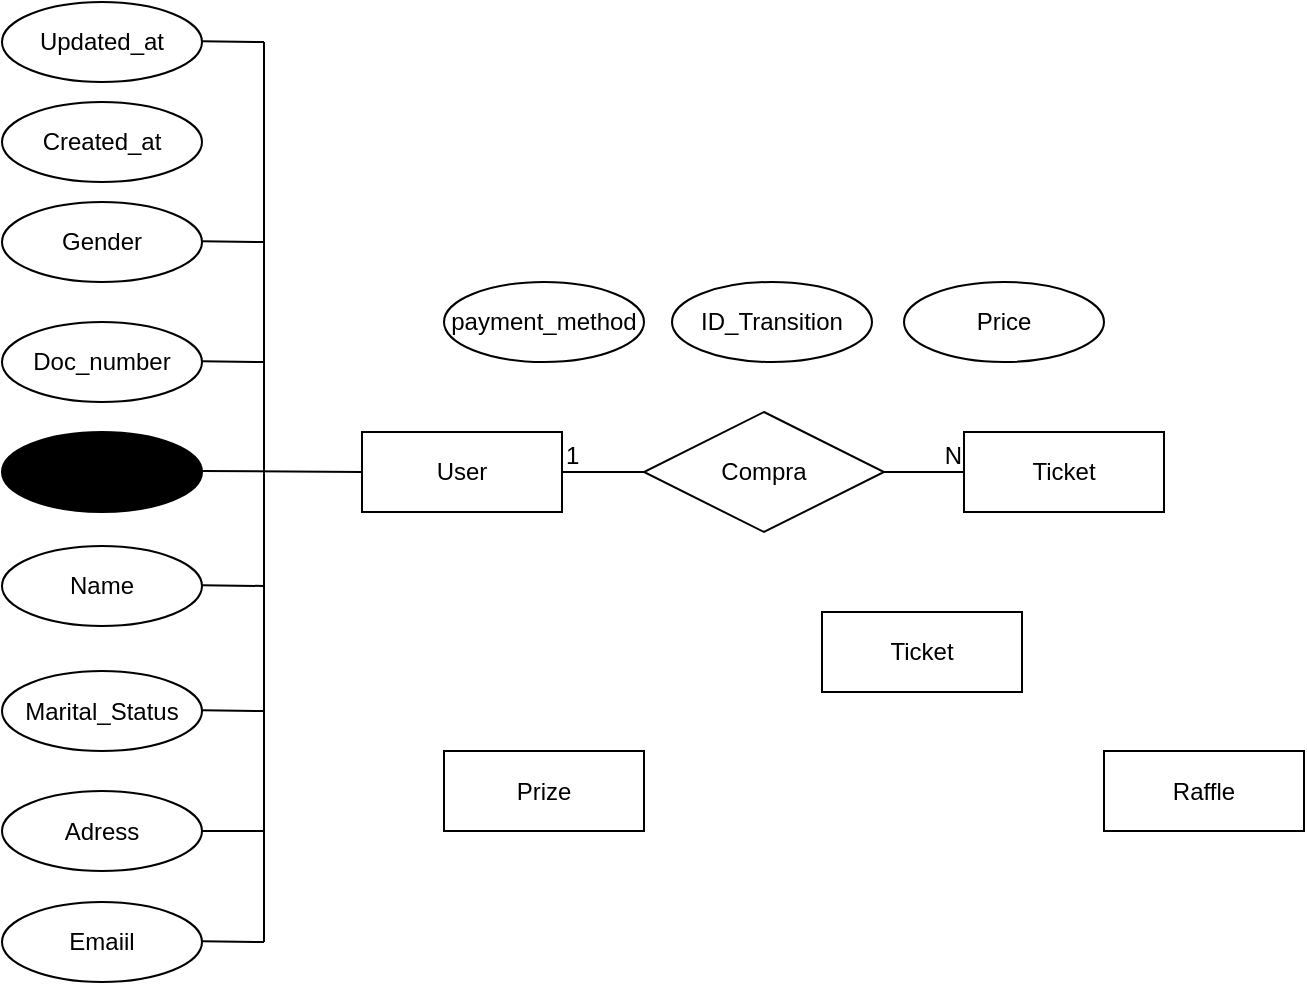 <mxfile version="21.5.1" type="device">
  <diagram id="C5RBs43oDa-KdzZeNtuy" name="Page-1">
    <mxGraphModel dx="662" dy="690" grid="1" gridSize="10" guides="1" tooltips="1" connect="1" arrows="1" fold="1" page="1" pageScale="1" pageWidth="827" pageHeight="1169" math="0" shadow="0">
      <root>
        <mxCell id="WIyWlLk6GJQsqaUBKTNV-0" />
        <mxCell id="WIyWlLk6GJQsqaUBKTNV-1" parent="WIyWlLk6GJQsqaUBKTNV-0" />
        <mxCell id="WIyWlLk6GJQsqaUBKTNV-2" value="" style="rounded=0;html=1;jettySize=auto;orthogonalLoop=1;fontSize=11;endArrow=block;endFill=0;endSize=8;strokeWidth=1;shadow=0;labelBackgroundColor=none;edgeStyle=orthogonalEdgeStyle;" parent="WIyWlLk6GJQsqaUBKTNV-1" source="WIyWlLk6GJQsqaUBKTNV-3" edge="1">
          <mxGeometry relative="1" as="geometry">
            <mxPoint x="334" y="285" as="targetPoint" />
          </mxGeometry>
        </mxCell>
        <mxCell id="WIyWlLk6GJQsqaUBKTNV-4" value="Yes" style="rounded=0;html=1;jettySize=auto;orthogonalLoop=1;fontSize=11;endArrow=block;endFill=0;endSize=8;strokeWidth=1;shadow=0;labelBackgroundColor=none;edgeStyle=orthogonalEdgeStyle;" parent="WIyWlLk6GJQsqaUBKTNV-1" target="WIyWlLk6GJQsqaUBKTNV-10" edge="1">
          <mxGeometry y="20" relative="1" as="geometry">
            <mxPoint as="offset" />
            <mxPoint x="334" y="365" as="sourcePoint" />
          </mxGeometry>
        </mxCell>
        <mxCell id="WIyWlLk6GJQsqaUBKTNV-5" value="No" style="edgeStyle=orthogonalEdgeStyle;rounded=0;html=1;jettySize=auto;orthogonalLoop=1;fontSize=11;endArrow=block;endFill=0;endSize=8;strokeWidth=1;shadow=0;labelBackgroundColor=none;" parent="WIyWlLk6GJQsqaUBKTNV-1" target="WIyWlLk6GJQsqaUBKTNV-7" edge="1">
          <mxGeometry y="10" relative="1" as="geometry">
            <mxPoint as="offset" />
            <mxPoint x="384" y="325" as="sourcePoint" />
          </mxGeometry>
        </mxCell>
        <mxCell id="WIyWlLk6GJQsqaUBKTNV-8" value="No" style="rounded=0;html=1;jettySize=auto;orthogonalLoop=1;fontSize=11;endArrow=block;endFill=0;endSize=8;strokeWidth=1;shadow=0;labelBackgroundColor=none;edgeStyle=orthogonalEdgeStyle;" parent="WIyWlLk6GJQsqaUBKTNV-1" target="WIyWlLk6GJQsqaUBKTNV-11" edge="1">
          <mxGeometry x="0.333" y="20" relative="1" as="geometry">
            <mxPoint as="offset" />
            <mxPoint x="334" y="485" as="sourcePoint" />
          </mxGeometry>
        </mxCell>
        <mxCell id="WIyWlLk6GJQsqaUBKTNV-9" value="Yes" style="edgeStyle=orthogonalEdgeStyle;rounded=0;html=1;jettySize=auto;orthogonalLoop=1;fontSize=11;endArrow=block;endFill=0;endSize=8;strokeWidth=1;shadow=0;labelBackgroundColor=none;" parent="WIyWlLk6GJQsqaUBKTNV-1" target="WIyWlLk6GJQsqaUBKTNV-12" edge="1">
          <mxGeometry y="10" relative="1" as="geometry">
            <mxPoint as="offset" />
            <mxPoint x="384" y="445" as="sourcePoint" />
          </mxGeometry>
        </mxCell>
        <mxCell id="VbQ0kaJk9o8cMGYoq1PI-14" value="User" style="whiteSpace=wrap;html=1;align=center;fillColor=none;" vertex="1" parent="WIyWlLk6GJQsqaUBKTNV-1">
          <mxGeometry x="259" y="365" width="100" height="40" as="geometry" />
        </mxCell>
        <mxCell id="VbQ0kaJk9o8cMGYoq1PI-15" value="Prize" style="whiteSpace=wrap;html=1;align=center;gradientColor=default;fillColor=none;strokeColor=default;" vertex="1" parent="WIyWlLk6GJQsqaUBKTNV-1">
          <mxGeometry x="300" y="524.5" width="100" height="40" as="geometry" />
        </mxCell>
        <mxCell id="VbQ0kaJk9o8cMGYoq1PI-16" value="Raffle" style="whiteSpace=wrap;html=1;align=center;fillColor=none;" vertex="1" parent="WIyWlLk6GJQsqaUBKTNV-1">
          <mxGeometry x="630" y="524.5" width="100" height="40" as="geometry" />
        </mxCell>
        <mxCell id="VbQ0kaJk9o8cMGYoq1PI-17" value="Ticket" style="whiteSpace=wrap;html=1;align=center;fillColor=none;" vertex="1" parent="WIyWlLk6GJQsqaUBKTNV-1">
          <mxGeometry x="489" y="455" width="100" height="40" as="geometry" />
        </mxCell>
        <mxCell id="VbQ0kaJk9o8cMGYoq1PI-18" value="Ticket" style="whiteSpace=wrap;html=1;align=center;fillColor=none;" vertex="1" parent="WIyWlLk6GJQsqaUBKTNV-1">
          <mxGeometry x="560" y="365" width="100" height="40" as="geometry" />
        </mxCell>
        <mxCell id="VbQ0kaJk9o8cMGYoq1PI-27" value="ID_user" style="ellipse;whiteSpace=wrap;html=1;align=center;fillColor=#000000;" vertex="1" parent="WIyWlLk6GJQsqaUBKTNV-1">
          <mxGeometry x="79" y="365" width="100" height="40" as="geometry" />
        </mxCell>
        <mxCell id="VbQ0kaJk9o8cMGYoq1PI-28" value="" style="endArrow=none;html=1;rounded=0;" edge="1" parent="WIyWlLk6GJQsqaUBKTNV-1">
          <mxGeometry relative="1" as="geometry">
            <mxPoint x="179" y="384.5" as="sourcePoint" />
            <mxPoint x="259" y="385" as="targetPoint" />
          </mxGeometry>
        </mxCell>
        <mxCell id="VbQ0kaJk9o8cMGYoq1PI-31" value="Name" style="ellipse;whiteSpace=wrap;html=1;align=center;fillColor=none;" vertex="1" parent="WIyWlLk6GJQsqaUBKTNV-1">
          <mxGeometry x="79" y="422" width="100" height="40" as="geometry" />
        </mxCell>
        <mxCell id="VbQ0kaJk9o8cMGYoq1PI-38" value="" style="endArrow=none;html=1;rounded=0;" edge="1" parent="WIyWlLk6GJQsqaUBKTNV-1">
          <mxGeometry relative="1" as="geometry">
            <mxPoint x="210" y="620" as="sourcePoint" />
            <mxPoint x="210" y="170" as="targetPoint" />
          </mxGeometry>
        </mxCell>
        <mxCell id="VbQ0kaJk9o8cMGYoq1PI-39" value="" style="endArrow=none;html=1;rounded=0;" edge="1" parent="WIyWlLk6GJQsqaUBKTNV-1">
          <mxGeometry relative="1" as="geometry">
            <mxPoint x="179" y="441.58" as="sourcePoint" />
            <mxPoint x="210" y="442" as="targetPoint" />
          </mxGeometry>
        </mxCell>
        <mxCell id="VbQ0kaJk9o8cMGYoq1PI-40" value="Doc_number" style="ellipse;whiteSpace=wrap;html=1;align=center;fillColor=none;" vertex="1" parent="WIyWlLk6GJQsqaUBKTNV-1">
          <mxGeometry x="79" y="310" width="100" height="40" as="geometry" />
        </mxCell>
        <mxCell id="VbQ0kaJk9o8cMGYoq1PI-41" value="" style="endArrow=none;html=1;rounded=0;" edge="1" parent="WIyWlLk6GJQsqaUBKTNV-1">
          <mxGeometry relative="1" as="geometry">
            <mxPoint x="179" y="329.66" as="sourcePoint" />
            <mxPoint x="210" y="330" as="targetPoint" />
          </mxGeometry>
        </mxCell>
        <mxCell id="VbQ0kaJk9o8cMGYoq1PI-42" value="Gender" style="ellipse;whiteSpace=wrap;html=1;align=center;" vertex="1" parent="WIyWlLk6GJQsqaUBKTNV-1">
          <mxGeometry x="79" y="250" width="100" height="40" as="geometry" />
        </mxCell>
        <mxCell id="VbQ0kaJk9o8cMGYoq1PI-43" value="" style="endArrow=none;html=1;rounded=0;" edge="1" parent="WIyWlLk6GJQsqaUBKTNV-1">
          <mxGeometry relative="1" as="geometry">
            <mxPoint x="179" y="269.66" as="sourcePoint" />
            <mxPoint x="210" y="270" as="targetPoint" />
          </mxGeometry>
        </mxCell>
        <mxCell id="VbQ0kaJk9o8cMGYoq1PI-44" value="Marital_Status" style="ellipse;whiteSpace=wrap;html=1;align=center;fillColor=none;" vertex="1" parent="WIyWlLk6GJQsqaUBKTNV-1">
          <mxGeometry x="79" y="484.5" width="100" height="40" as="geometry" />
        </mxCell>
        <mxCell id="VbQ0kaJk9o8cMGYoq1PI-45" value="" style="endArrow=none;html=1;rounded=0;" edge="1" parent="WIyWlLk6GJQsqaUBKTNV-1">
          <mxGeometry relative="1" as="geometry">
            <mxPoint x="179" y="504.16" as="sourcePoint" />
            <mxPoint x="210" y="504.5" as="targetPoint" />
          </mxGeometry>
        </mxCell>
        <mxCell id="VbQ0kaJk9o8cMGYoq1PI-47" value="Adress" style="ellipse;whiteSpace=wrap;html=1;align=center;fillColor=none;" vertex="1" parent="WIyWlLk6GJQsqaUBKTNV-1">
          <mxGeometry x="79" y="544.5" width="100" height="40" as="geometry" />
        </mxCell>
        <mxCell id="VbQ0kaJk9o8cMGYoq1PI-48" value="" style="endArrow=none;html=1;rounded=0;" edge="1" parent="WIyWlLk6GJQsqaUBKTNV-1">
          <mxGeometry relative="1" as="geometry">
            <mxPoint x="179" y="564.5" as="sourcePoint" />
            <mxPoint x="210" y="564.5" as="targetPoint" />
          </mxGeometry>
        </mxCell>
        <mxCell id="VbQ0kaJk9o8cMGYoq1PI-52" value="Created_at" style="ellipse;whiteSpace=wrap;html=1;align=center;fillColor=none;" vertex="1" parent="WIyWlLk6GJQsqaUBKTNV-1">
          <mxGeometry x="79" y="200" width="100" height="40" as="geometry" />
        </mxCell>
        <mxCell id="VbQ0kaJk9o8cMGYoq1PI-53" value="Updated_at" style="ellipse;whiteSpace=wrap;html=1;align=center;fillColor=none;" vertex="1" parent="WIyWlLk6GJQsqaUBKTNV-1">
          <mxGeometry x="79" y="150" width="100" height="40" as="geometry" />
        </mxCell>
        <mxCell id="VbQ0kaJk9o8cMGYoq1PI-56" value="" style="endArrow=none;html=1;rounded=0;" edge="1" parent="WIyWlLk6GJQsqaUBKTNV-1">
          <mxGeometry relative="1" as="geometry">
            <mxPoint x="179" y="169.66" as="sourcePoint" />
            <mxPoint x="210" y="170" as="targetPoint" />
          </mxGeometry>
        </mxCell>
        <mxCell id="VbQ0kaJk9o8cMGYoq1PI-59" value="" style="endArrow=none;html=1;rounded=0;" edge="1" parent="WIyWlLk6GJQsqaUBKTNV-1">
          <mxGeometry relative="1" as="geometry">
            <mxPoint x="210" y="620" as="sourcePoint" />
            <mxPoint x="179" y="619.66" as="targetPoint" />
          </mxGeometry>
        </mxCell>
        <mxCell id="VbQ0kaJk9o8cMGYoq1PI-60" value="Emaiil" style="ellipse;whiteSpace=wrap;html=1;align=center;fillColor=none;" vertex="1" parent="WIyWlLk6GJQsqaUBKTNV-1">
          <mxGeometry x="79.0" y="600" width="100" height="40" as="geometry" />
        </mxCell>
        <mxCell id="VbQ0kaJk9o8cMGYoq1PI-61" value="Compra" style="shape=rhombus;perimeter=rhombusPerimeter;whiteSpace=wrap;html=1;align=center;fillColor=none;" vertex="1" parent="WIyWlLk6GJQsqaUBKTNV-1">
          <mxGeometry x="400" y="355" width="120" height="60" as="geometry" />
        </mxCell>
        <mxCell id="VbQ0kaJk9o8cMGYoq1PI-70" value="" style="endArrow=none;html=1;rounded=0;exitX=1;exitY=0.5;exitDx=0;exitDy=0;" edge="1" parent="WIyWlLk6GJQsqaUBKTNV-1" source="VbQ0kaJk9o8cMGYoq1PI-61">
          <mxGeometry relative="1" as="geometry">
            <mxPoint x="429" y="384.76" as="sourcePoint" />
            <mxPoint x="560" y="385" as="targetPoint" />
          </mxGeometry>
        </mxCell>
        <mxCell id="VbQ0kaJk9o8cMGYoq1PI-71" value="N" style="resizable=0;html=1;whiteSpace=wrap;align=right;verticalAlign=bottom;" connectable="0" vertex="1" parent="VbQ0kaJk9o8cMGYoq1PI-70">
          <mxGeometry x="1" relative="1" as="geometry" />
        </mxCell>
        <mxCell id="VbQ0kaJk9o8cMGYoq1PI-80" value="" style="endArrow=none;html=1;rounded=0;entryX=0;entryY=0.5;entryDx=0;entryDy=0;exitX=1;exitY=0.5;exitDx=0;exitDy=0;" edge="1" parent="WIyWlLk6GJQsqaUBKTNV-1" source="VbQ0kaJk9o8cMGYoq1PI-14" target="VbQ0kaJk9o8cMGYoq1PI-61">
          <mxGeometry relative="1" as="geometry">
            <mxPoint x="360" y="380" as="sourcePoint" />
            <mxPoint x="520" y="380" as="targetPoint" />
          </mxGeometry>
        </mxCell>
        <mxCell id="VbQ0kaJk9o8cMGYoq1PI-81" value="1" style="resizable=0;html=1;whiteSpace=wrap;align=left;verticalAlign=bottom;" connectable="0" vertex="1" parent="VbQ0kaJk9o8cMGYoq1PI-80">
          <mxGeometry x="-1" relative="1" as="geometry" />
        </mxCell>
        <mxCell id="VbQ0kaJk9o8cMGYoq1PI-84" value="ID_Transition" style="ellipse;whiteSpace=wrap;html=1;align=center;fillColor=none;" vertex="1" parent="WIyWlLk6GJQsqaUBKTNV-1">
          <mxGeometry x="414" y="290" width="100" height="40" as="geometry" />
        </mxCell>
        <mxCell id="VbQ0kaJk9o8cMGYoq1PI-85" value="Price" style="ellipse;whiteSpace=wrap;html=1;align=center;fillColor=none;" vertex="1" parent="WIyWlLk6GJQsqaUBKTNV-1">
          <mxGeometry x="530" y="290" width="100" height="40" as="geometry" />
        </mxCell>
        <mxCell id="VbQ0kaJk9o8cMGYoq1PI-86" value="payment_method" style="ellipse;whiteSpace=wrap;html=1;align=center;fillColor=none;" vertex="1" parent="WIyWlLk6GJQsqaUBKTNV-1">
          <mxGeometry x="300" y="290" width="100" height="40" as="geometry" />
        </mxCell>
      </root>
    </mxGraphModel>
  </diagram>
</mxfile>

